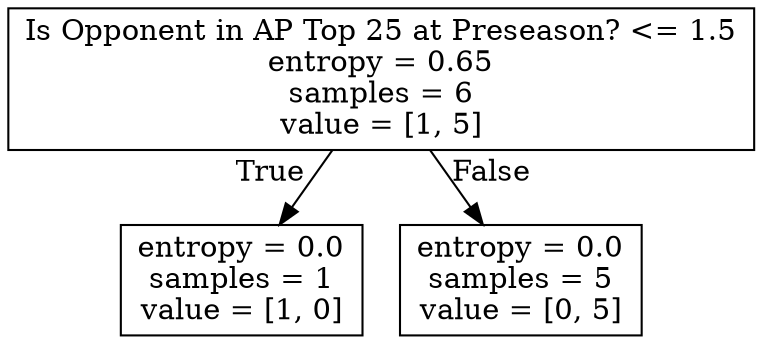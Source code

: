 digraph Tree {
node [shape=box] ;
0 [label="Is Opponent in AP Top 25 at Preseason? <= 1.5\nentropy = 0.65\nsamples = 6\nvalue = [1, 5]"] ;
1 [label="entropy = 0.0\nsamples = 1\nvalue = [1, 0]"] ;
0 -> 1 [labeldistance=2.5, labelangle=45, headlabel="True"] ;
2 [label="entropy = 0.0\nsamples = 5\nvalue = [0, 5]"] ;
0 -> 2 [labeldistance=2.5, labelangle=-45, headlabel="False"] ;
}